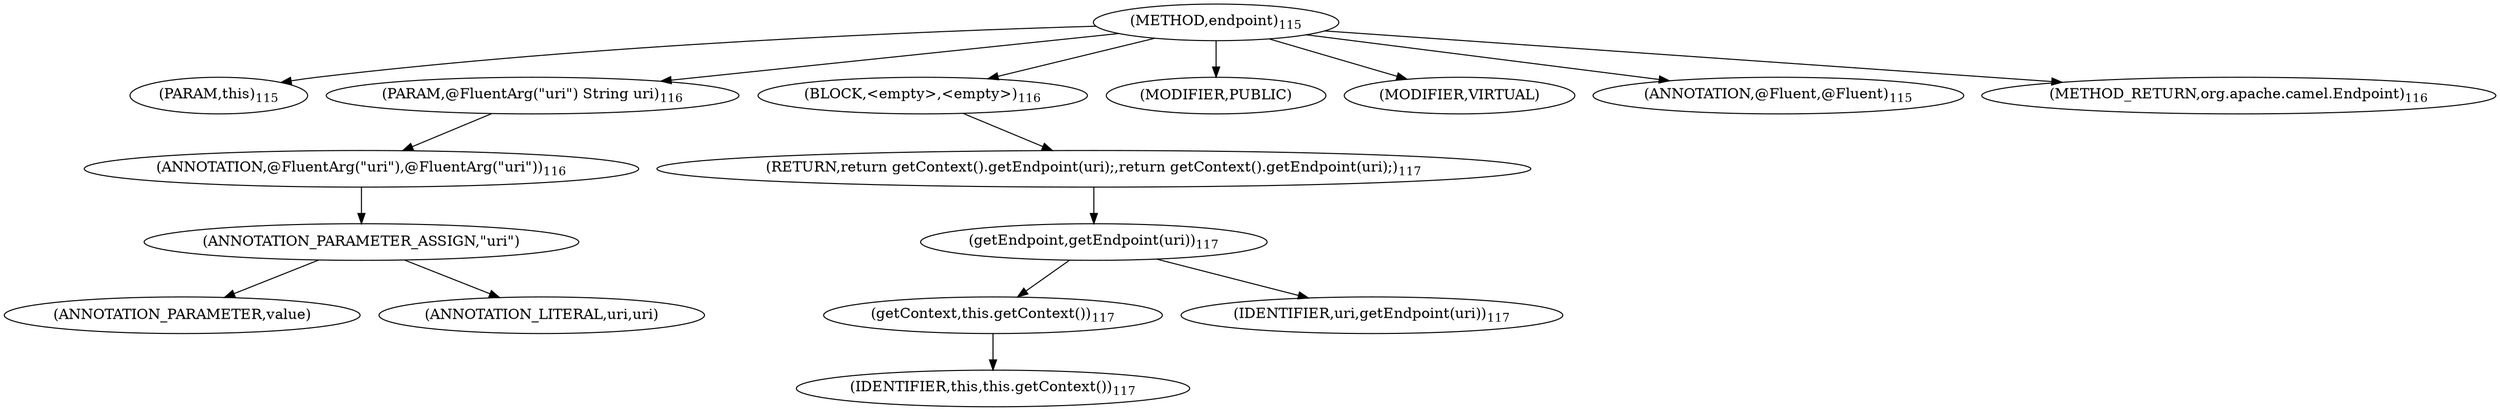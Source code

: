 digraph "endpoint" {  
"235" [label = <(METHOD,endpoint)<SUB>115</SUB>> ]
"10" [label = <(PARAM,this)<SUB>115</SUB>> ]
"236" [label = <(PARAM,@FluentArg(&quot;uri&quot;) String uri)<SUB>116</SUB>> ]
"237" [label = <(ANNOTATION,@FluentArg(&quot;uri&quot;),@FluentArg(&quot;uri&quot;))<SUB>116</SUB>> ]
"238" [label = <(ANNOTATION_PARAMETER_ASSIGN,&quot;uri&quot;)> ]
"239" [label = <(ANNOTATION_PARAMETER,value)> ]
"240" [label = <(ANNOTATION_LITERAL,uri,uri)> ]
"241" [label = <(BLOCK,&lt;empty&gt;,&lt;empty&gt;)<SUB>116</SUB>> ]
"242" [label = <(RETURN,return getContext().getEndpoint(uri);,return getContext().getEndpoint(uri);)<SUB>117</SUB>> ]
"243" [label = <(getEndpoint,getEndpoint(uri))<SUB>117</SUB>> ]
"244" [label = <(getContext,this.getContext())<SUB>117</SUB>> ]
"9" [label = <(IDENTIFIER,this,this.getContext())<SUB>117</SUB>> ]
"245" [label = <(IDENTIFIER,uri,getEndpoint(uri))<SUB>117</SUB>> ]
"246" [label = <(MODIFIER,PUBLIC)> ]
"247" [label = <(MODIFIER,VIRTUAL)> ]
"248" [label = <(ANNOTATION,@Fluent,@Fluent)<SUB>115</SUB>> ]
"249" [label = <(METHOD_RETURN,org.apache.camel.Endpoint)<SUB>116</SUB>> ]
  "235" -> "10" 
  "235" -> "236" 
  "235" -> "241" 
  "235" -> "246" 
  "235" -> "247" 
  "235" -> "248" 
  "235" -> "249" 
  "236" -> "237" 
  "237" -> "238" 
  "238" -> "239" 
  "238" -> "240" 
  "241" -> "242" 
  "242" -> "243" 
  "243" -> "244" 
  "243" -> "245" 
  "244" -> "9" 
}
